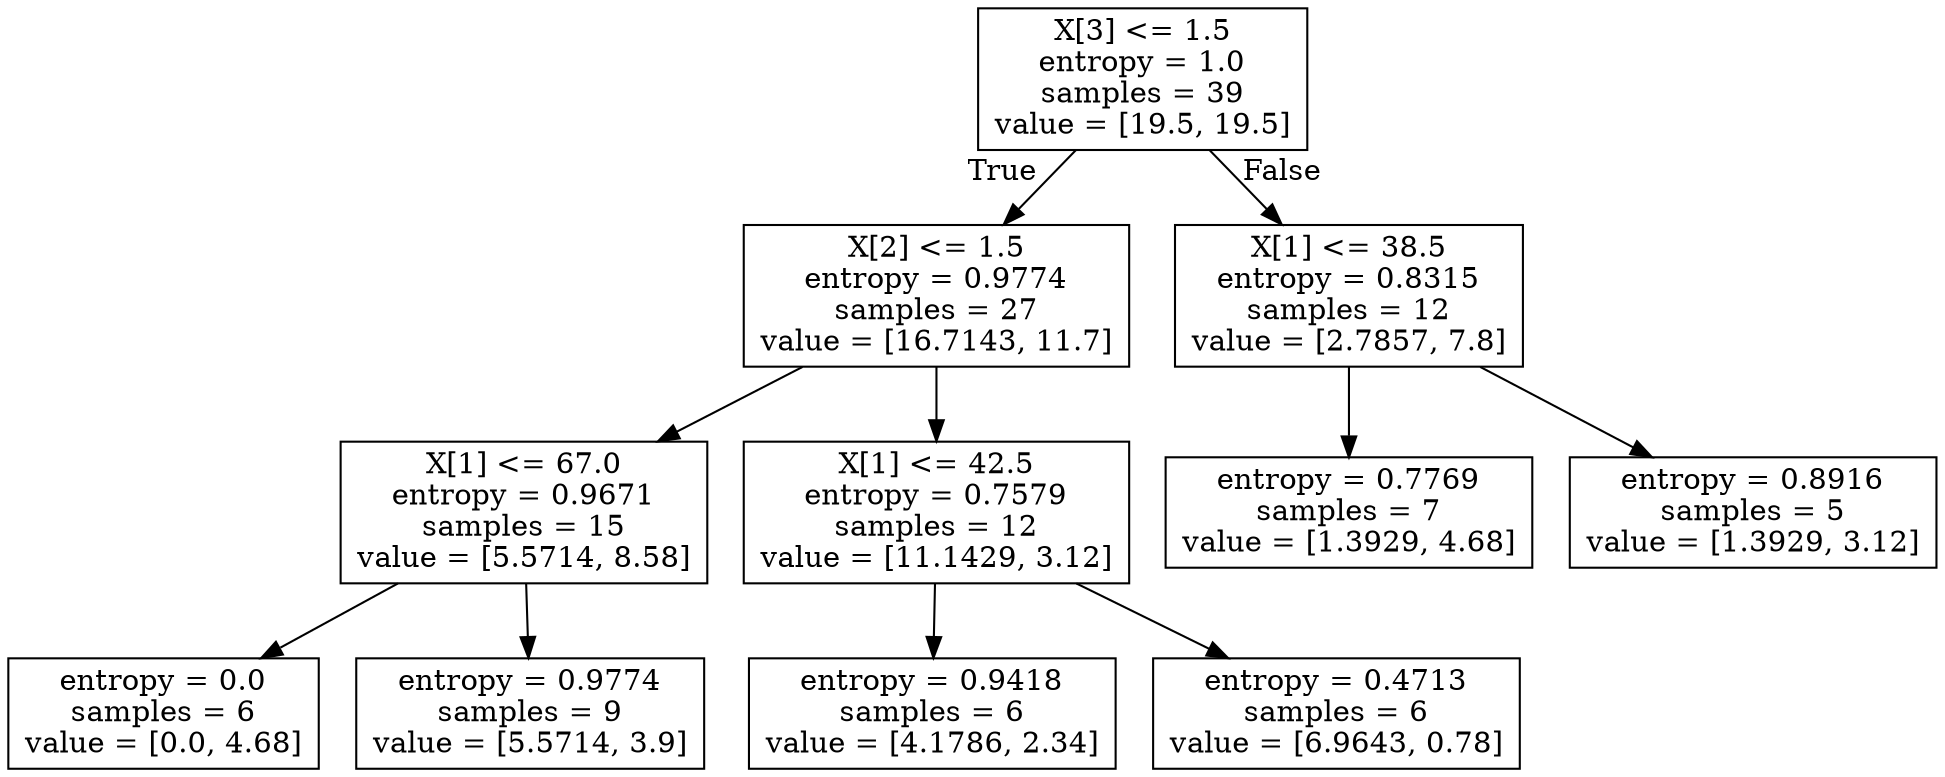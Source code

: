 digraph Tree {
node [shape=box] ;
0 [label="X[3] <= 1.5\nentropy = 1.0\nsamples = 39\nvalue = [19.5, 19.5]"] ;
1 [label="X[2] <= 1.5\nentropy = 0.9774\nsamples = 27\nvalue = [16.7143, 11.7]"] ;
0 -> 1 [labeldistance=2.5, labelangle=45, headlabel="True"] ;
2 [label="X[1] <= 67.0\nentropy = 0.9671\nsamples = 15\nvalue = [5.5714, 8.58]"] ;
1 -> 2 ;
3 [label="entropy = 0.0\nsamples = 6\nvalue = [0.0, 4.68]"] ;
2 -> 3 ;
4 [label="entropy = 0.9774\nsamples = 9\nvalue = [5.5714, 3.9]"] ;
2 -> 4 ;
5 [label="X[1] <= 42.5\nentropy = 0.7579\nsamples = 12\nvalue = [11.1429, 3.12]"] ;
1 -> 5 ;
6 [label="entropy = 0.9418\nsamples = 6\nvalue = [4.1786, 2.34]"] ;
5 -> 6 ;
7 [label="entropy = 0.4713\nsamples = 6\nvalue = [6.9643, 0.78]"] ;
5 -> 7 ;
8 [label="X[1] <= 38.5\nentropy = 0.8315\nsamples = 12\nvalue = [2.7857, 7.8]"] ;
0 -> 8 [labeldistance=2.5, labelangle=-45, headlabel="False"] ;
9 [label="entropy = 0.7769\nsamples = 7\nvalue = [1.3929, 4.68]"] ;
8 -> 9 ;
10 [label="entropy = 0.8916\nsamples = 5\nvalue = [1.3929, 3.12]"] ;
8 -> 10 ;
}